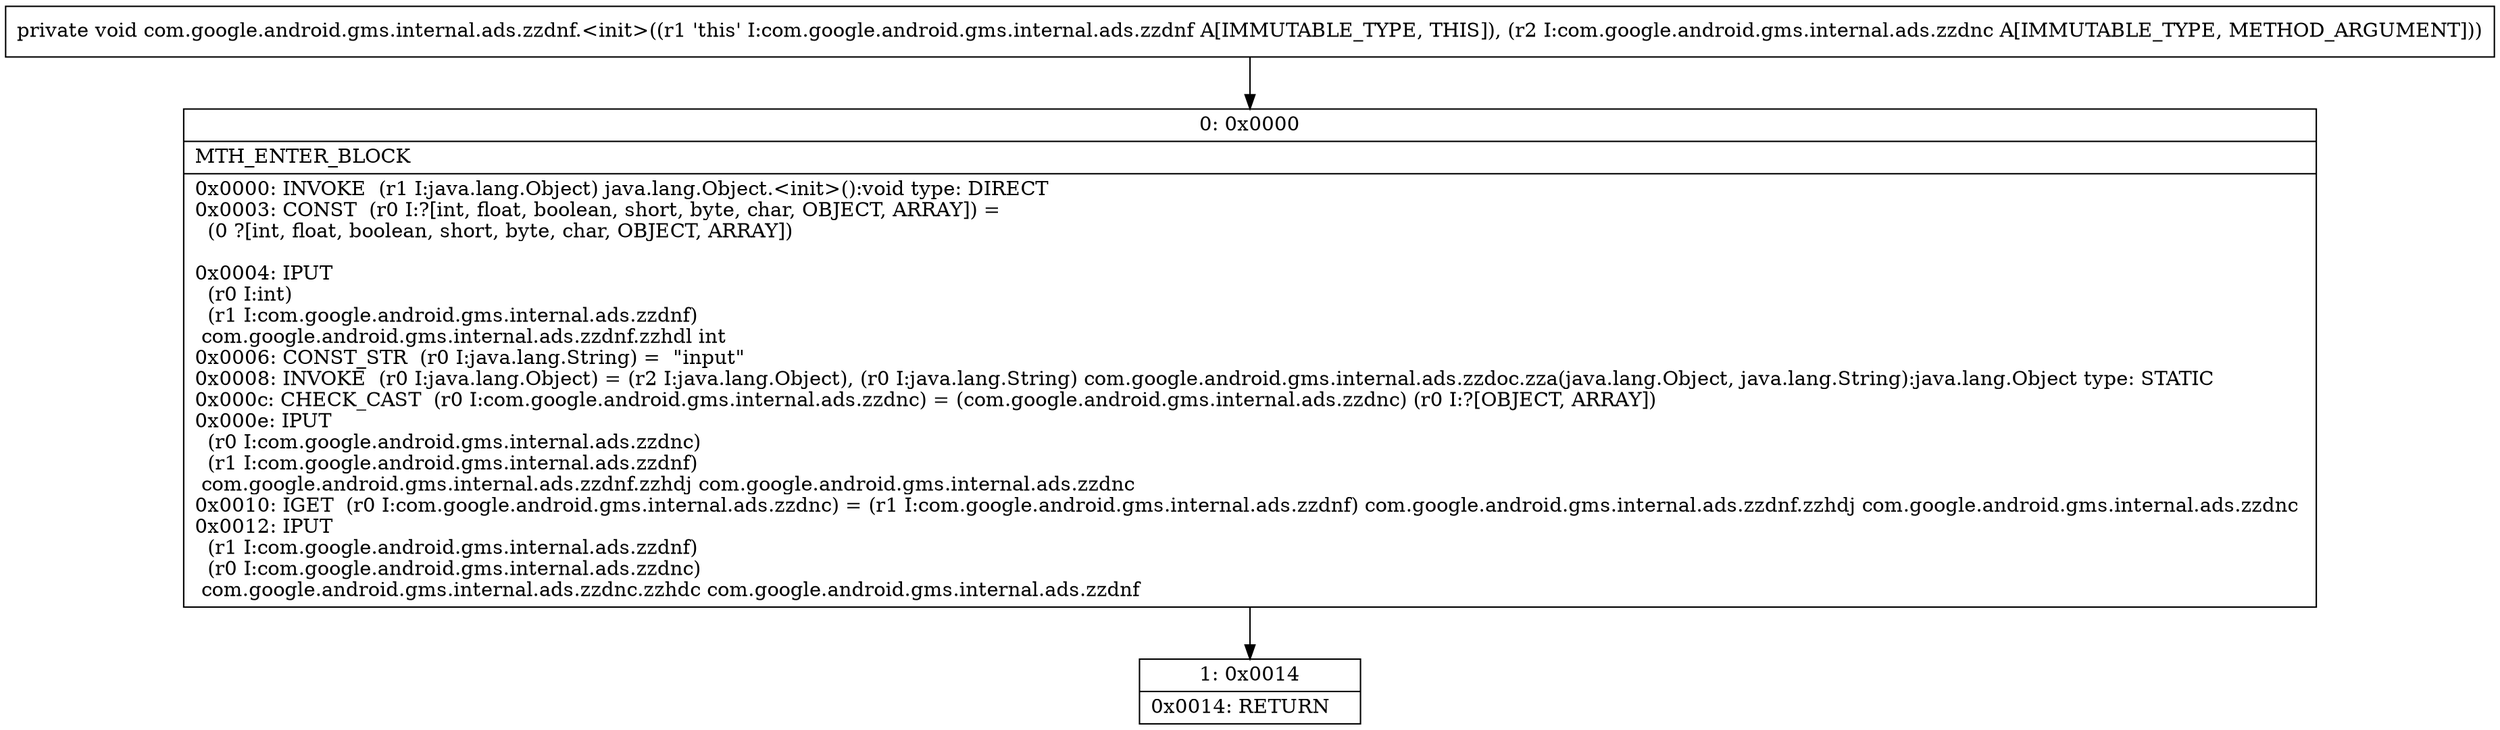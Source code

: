 digraph "CFG forcom.google.android.gms.internal.ads.zzdnf.\<init\>(Lcom\/google\/android\/gms\/internal\/ads\/zzdnc;)V" {
Node_0 [shape=record,label="{0\:\ 0x0000|MTH_ENTER_BLOCK\l|0x0000: INVOKE  (r1 I:java.lang.Object) java.lang.Object.\<init\>():void type: DIRECT \l0x0003: CONST  (r0 I:?[int, float, boolean, short, byte, char, OBJECT, ARRAY]) = \l  (0 ?[int, float, boolean, short, byte, char, OBJECT, ARRAY])\l \l0x0004: IPUT  \l  (r0 I:int)\l  (r1 I:com.google.android.gms.internal.ads.zzdnf)\l com.google.android.gms.internal.ads.zzdnf.zzhdl int \l0x0006: CONST_STR  (r0 I:java.lang.String) =  \"input\" \l0x0008: INVOKE  (r0 I:java.lang.Object) = (r2 I:java.lang.Object), (r0 I:java.lang.String) com.google.android.gms.internal.ads.zzdoc.zza(java.lang.Object, java.lang.String):java.lang.Object type: STATIC \l0x000c: CHECK_CAST  (r0 I:com.google.android.gms.internal.ads.zzdnc) = (com.google.android.gms.internal.ads.zzdnc) (r0 I:?[OBJECT, ARRAY]) \l0x000e: IPUT  \l  (r0 I:com.google.android.gms.internal.ads.zzdnc)\l  (r1 I:com.google.android.gms.internal.ads.zzdnf)\l com.google.android.gms.internal.ads.zzdnf.zzhdj com.google.android.gms.internal.ads.zzdnc \l0x0010: IGET  (r0 I:com.google.android.gms.internal.ads.zzdnc) = (r1 I:com.google.android.gms.internal.ads.zzdnf) com.google.android.gms.internal.ads.zzdnf.zzhdj com.google.android.gms.internal.ads.zzdnc \l0x0012: IPUT  \l  (r1 I:com.google.android.gms.internal.ads.zzdnf)\l  (r0 I:com.google.android.gms.internal.ads.zzdnc)\l com.google.android.gms.internal.ads.zzdnc.zzhdc com.google.android.gms.internal.ads.zzdnf \l}"];
Node_1 [shape=record,label="{1\:\ 0x0014|0x0014: RETURN   \l}"];
MethodNode[shape=record,label="{private void com.google.android.gms.internal.ads.zzdnf.\<init\>((r1 'this' I:com.google.android.gms.internal.ads.zzdnf A[IMMUTABLE_TYPE, THIS]), (r2 I:com.google.android.gms.internal.ads.zzdnc A[IMMUTABLE_TYPE, METHOD_ARGUMENT])) }"];
MethodNode -> Node_0;
Node_0 -> Node_1;
}


